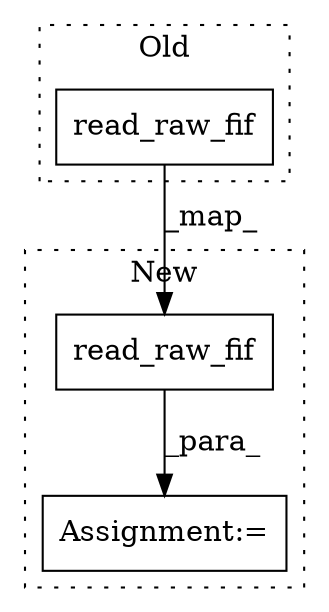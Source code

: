 digraph G {
subgraph cluster0 {
1 [label="read_raw_fif" a="32" s="64989,65011" l="13,1" shape="box"];
label = "Old";
style="dotted";
}
subgraph cluster1 {
2 [label="read_raw_fif" a="32" s="64998,65020" l="13,1" shape="box"];
3 [label="Assignment:=" a="7" s="65072" l="1" shape="box"];
label = "New";
style="dotted";
}
1 -> 2 [label="_map_"];
2 -> 3 [label="_para_"];
}
